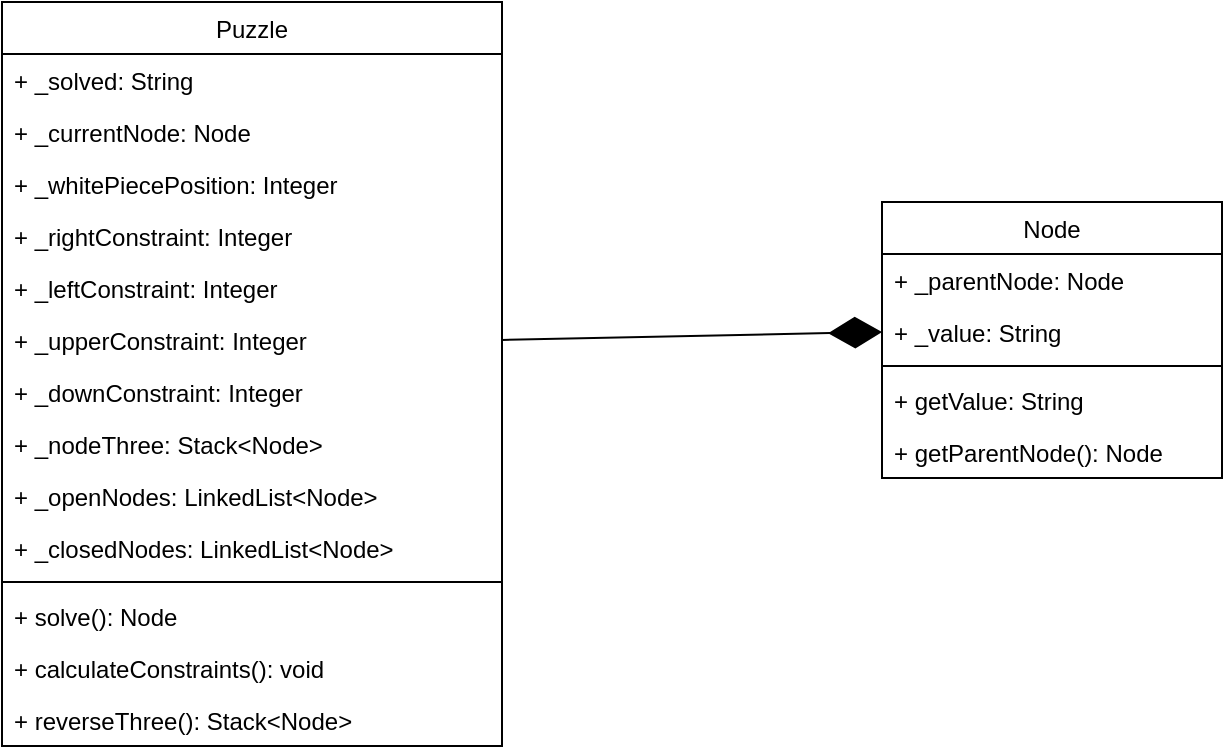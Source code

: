 <mxfile version="16.6.1" type="google"><diagram id="_AWvM41YplKK4xNqud6U" name="Page-1"><mxGraphModel dx="969" dy="587" grid="1" gridSize="10" guides="1" tooltips="1" connect="1" arrows="1" fold="1" page="1" pageScale="1" pageWidth="827" pageHeight="1169" math="0" shadow="0"><root><mxCell id="0"/><mxCell id="1" parent="0"/><mxCell id="pj4SEi1MpXS7GZqoiqDX-1" value="Node" style="swimlane;fontStyle=0;childLayout=stackLayout;horizontal=1;startSize=26;fillColor=none;horizontalStack=0;resizeParent=1;resizeParentMax=0;resizeLast=0;collapsible=1;marginBottom=0;" vertex="1" parent="1"><mxGeometry x="500" y="170" width="170" height="138" as="geometry"/></mxCell><mxCell id="pj4SEi1MpXS7GZqoiqDX-2" value="+ _parentNode: Node" style="text;strokeColor=none;fillColor=none;align=left;verticalAlign=top;spacingLeft=4;spacingRight=4;overflow=hidden;rotatable=0;points=[[0,0.5],[1,0.5]];portConstraint=eastwest;" vertex="1" parent="pj4SEi1MpXS7GZqoiqDX-1"><mxGeometry y="26" width="170" height="26" as="geometry"/></mxCell><mxCell id="pj4SEi1MpXS7GZqoiqDX-3" value="+ _value: String" style="text;strokeColor=none;fillColor=none;align=left;verticalAlign=top;spacingLeft=4;spacingRight=4;overflow=hidden;rotatable=0;points=[[0,0.5],[1,0.5]];portConstraint=eastwest;" vertex="1" parent="pj4SEi1MpXS7GZqoiqDX-1"><mxGeometry y="52" width="170" height="26" as="geometry"/></mxCell><mxCell id="pj4SEi1MpXS7GZqoiqDX-9" value="" style="line;strokeWidth=1;fillColor=none;align=left;verticalAlign=middle;spacingTop=-1;spacingLeft=3;spacingRight=3;rotatable=0;labelPosition=right;points=[];portConstraint=eastwest;" vertex="1" parent="pj4SEi1MpXS7GZqoiqDX-1"><mxGeometry y="78" width="170" height="8" as="geometry"/></mxCell><mxCell id="pj4SEi1MpXS7GZqoiqDX-4" value="+ getValue: String" style="text;strokeColor=none;fillColor=none;align=left;verticalAlign=top;spacingLeft=4;spacingRight=4;overflow=hidden;rotatable=0;points=[[0,0.5],[1,0.5]];portConstraint=eastwest;" vertex="1" parent="pj4SEi1MpXS7GZqoiqDX-1"><mxGeometry y="86" width="170" height="26" as="geometry"/></mxCell><mxCell id="pj4SEi1MpXS7GZqoiqDX-10" value="+ getParentNode(): Node" style="text;strokeColor=none;fillColor=none;align=left;verticalAlign=top;spacingLeft=4;spacingRight=4;overflow=hidden;rotatable=0;points=[[0,0.5],[1,0.5]];portConstraint=eastwest;" vertex="1" parent="pj4SEi1MpXS7GZqoiqDX-1"><mxGeometry y="112" width="170" height="26" as="geometry"/></mxCell><mxCell id="pj4SEi1MpXS7GZqoiqDX-5" value="Puzzle" style="swimlane;fontStyle=0;childLayout=stackLayout;horizontal=1;startSize=26;fillColor=none;horizontalStack=0;resizeParent=1;resizeParentMax=0;resizeLast=0;collapsible=1;marginBottom=0;" vertex="1" parent="1"><mxGeometry x="60" y="70" width="250" height="372" as="geometry"/></mxCell><mxCell id="pj4SEi1MpXS7GZqoiqDX-6" value="+ _solved: String" style="text;strokeColor=none;fillColor=none;align=left;verticalAlign=top;spacingLeft=4;spacingRight=4;overflow=hidden;rotatable=0;points=[[0,0.5],[1,0.5]];portConstraint=eastwest;" vertex="1" parent="pj4SEi1MpXS7GZqoiqDX-5"><mxGeometry y="26" width="250" height="26" as="geometry"/></mxCell><mxCell id="pj4SEi1MpXS7GZqoiqDX-7" value="+ _currentNode: Node" style="text;strokeColor=none;fillColor=none;align=left;verticalAlign=top;spacingLeft=4;spacingRight=4;overflow=hidden;rotatable=0;points=[[0,0.5],[1,0.5]];portConstraint=eastwest;" vertex="1" parent="pj4SEi1MpXS7GZqoiqDX-5"><mxGeometry y="52" width="250" height="26" as="geometry"/></mxCell><mxCell id="pj4SEi1MpXS7GZqoiqDX-8" value="+ _whitePiecePosition: Integer" style="text;strokeColor=none;fillColor=none;align=left;verticalAlign=top;spacingLeft=4;spacingRight=4;overflow=hidden;rotatable=0;points=[[0,0.5],[1,0.5]];portConstraint=eastwest;" vertex="1" parent="pj4SEi1MpXS7GZqoiqDX-5"><mxGeometry y="78" width="250" height="26" as="geometry"/></mxCell><mxCell id="pj4SEi1MpXS7GZqoiqDX-11" value="+ _rightConstraint: Integer" style="text;strokeColor=none;fillColor=none;align=left;verticalAlign=top;spacingLeft=4;spacingRight=4;overflow=hidden;rotatable=0;points=[[0,0.5],[1,0.5]];portConstraint=eastwest;" vertex="1" parent="pj4SEi1MpXS7GZqoiqDX-5"><mxGeometry y="104" width="250" height="26" as="geometry"/></mxCell><mxCell id="pj4SEi1MpXS7GZqoiqDX-12" value="+ _leftConstraint: Integer" style="text;strokeColor=none;fillColor=none;align=left;verticalAlign=top;spacingLeft=4;spacingRight=4;overflow=hidden;rotatable=0;points=[[0,0.5],[1,0.5]];portConstraint=eastwest;" vertex="1" parent="pj4SEi1MpXS7GZqoiqDX-5"><mxGeometry y="130" width="250" height="26" as="geometry"/></mxCell><mxCell id="pj4SEi1MpXS7GZqoiqDX-13" value="+ _upperConstraint: Integer" style="text;strokeColor=none;fillColor=none;align=left;verticalAlign=top;spacingLeft=4;spacingRight=4;overflow=hidden;rotatable=0;points=[[0,0.5],[1,0.5]];portConstraint=eastwest;" vertex="1" parent="pj4SEi1MpXS7GZqoiqDX-5"><mxGeometry y="156" width="250" height="26" as="geometry"/></mxCell><mxCell id="pj4SEi1MpXS7GZqoiqDX-14" value="+ _downConstraint: Integer" style="text;strokeColor=none;fillColor=none;align=left;verticalAlign=top;spacingLeft=4;spacingRight=4;overflow=hidden;rotatable=0;points=[[0,0.5],[1,0.5]];portConstraint=eastwest;" vertex="1" parent="pj4SEi1MpXS7GZqoiqDX-5"><mxGeometry y="182" width="250" height="26" as="geometry"/></mxCell><mxCell id="pj4SEi1MpXS7GZqoiqDX-15" value="+ _nodeThree: Stack&lt;Node&gt;" style="text;strokeColor=none;fillColor=none;align=left;verticalAlign=top;spacingLeft=4;spacingRight=4;overflow=hidden;rotatable=0;points=[[0,0.5],[1,0.5]];portConstraint=eastwest;" vertex="1" parent="pj4SEi1MpXS7GZqoiqDX-5"><mxGeometry y="208" width="250" height="26" as="geometry"/></mxCell><mxCell id="pj4SEi1MpXS7GZqoiqDX-16" value="+ _openNodes: LinkedList&lt;Node&gt;" style="text;strokeColor=none;fillColor=none;align=left;verticalAlign=top;spacingLeft=4;spacingRight=4;overflow=hidden;rotatable=0;points=[[0,0.5],[1,0.5]];portConstraint=eastwest;" vertex="1" parent="pj4SEi1MpXS7GZqoiqDX-5"><mxGeometry y="234" width="250" height="26" as="geometry"/></mxCell><mxCell id="pj4SEi1MpXS7GZqoiqDX-17" value="+ _closedNodes: LinkedList&lt;Node&gt;" style="text;strokeColor=none;fillColor=none;align=left;verticalAlign=top;spacingLeft=4;spacingRight=4;overflow=hidden;rotatable=0;points=[[0,0.5],[1,0.5]];portConstraint=eastwest;" vertex="1" parent="pj4SEi1MpXS7GZqoiqDX-5"><mxGeometry y="260" width="250" height="26" as="geometry"/></mxCell><mxCell id="pj4SEi1MpXS7GZqoiqDX-18" value="" style="line;strokeWidth=1;fillColor=none;align=left;verticalAlign=middle;spacingTop=-1;spacingLeft=3;spacingRight=3;rotatable=0;labelPosition=right;points=[];portConstraint=eastwest;" vertex="1" parent="pj4SEi1MpXS7GZqoiqDX-5"><mxGeometry y="286" width="250" height="8" as="geometry"/></mxCell><mxCell id="pj4SEi1MpXS7GZqoiqDX-19" value="+ solve(): Node" style="text;strokeColor=none;fillColor=none;align=left;verticalAlign=top;spacingLeft=4;spacingRight=4;overflow=hidden;rotatable=0;points=[[0,0.5],[1,0.5]];portConstraint=eastwest;" vertex="1" parent="pj4SEi1MpXS7GZqoiqDX-5"><mxGeometry y="294" width="250" height="26" as="geometry"/></mxCell><mxCell id="pj4SEi1MpXS7GZqoiqDX-20" value="+ calculateConstraints(): void" style="text;strokeColor=none;fillColor=none;align=left;verticalAlign=top;spacingLeft=4;spacingRight=4;overflow=hidden;rotatable=0;points=[[0,0.5],[1,0.5]];portConstraint=eastwest;" vertex="1" parent="pj4SEi1MpXS7GZqoiqDX-5"><mxGeometry y="320" width="250" height="26" as="geometry"/></mxCell><mxCell id="pj4SEi1MpXS7GZqoiqDX-21" value="+ reverseThree(): Stack&lt;Node&gt;" style="text;strokeColor=none;fillColor=none;align=left;verticalAlign=top;spacingLeft=4;spacingRight=4;overflow=hidden;rotatable=0;points=[[0,0.5],[1,0.5]];portConstraint=eastwest;" vertex="1" parent="pj4SEi1MpXS7GZqoiqDX-5"><mxGeometry y="346" width="250" height="26" as="geometry"/></mxCell><mxCell id="pj4SEi1MpXS7GZqoiqDX-23" value="" style="endArrow=diamondThin;endFill=1;endSize=24;html=1;rounded=0;entryX=0;entryY=0.5;entryDx=0;entryDy=0;exitX=1;exitY=0.5;exitDx=0;exitDy=0;" edge="1" parent="1" source="pj4SEi1MpXS7GZqoiqDX-13" target="pj4SEi1MpXS7GZqoiqDX-3"><mxGeometry width="160" relative="1" as="geometry"><mxPoint x="330" y="300" as="sourcePoint"/><mxPoint x="490" y="300" as="targetPoint"/></mxGeometry></mxCell></root></mxGraphModel></diagram></mxfile>